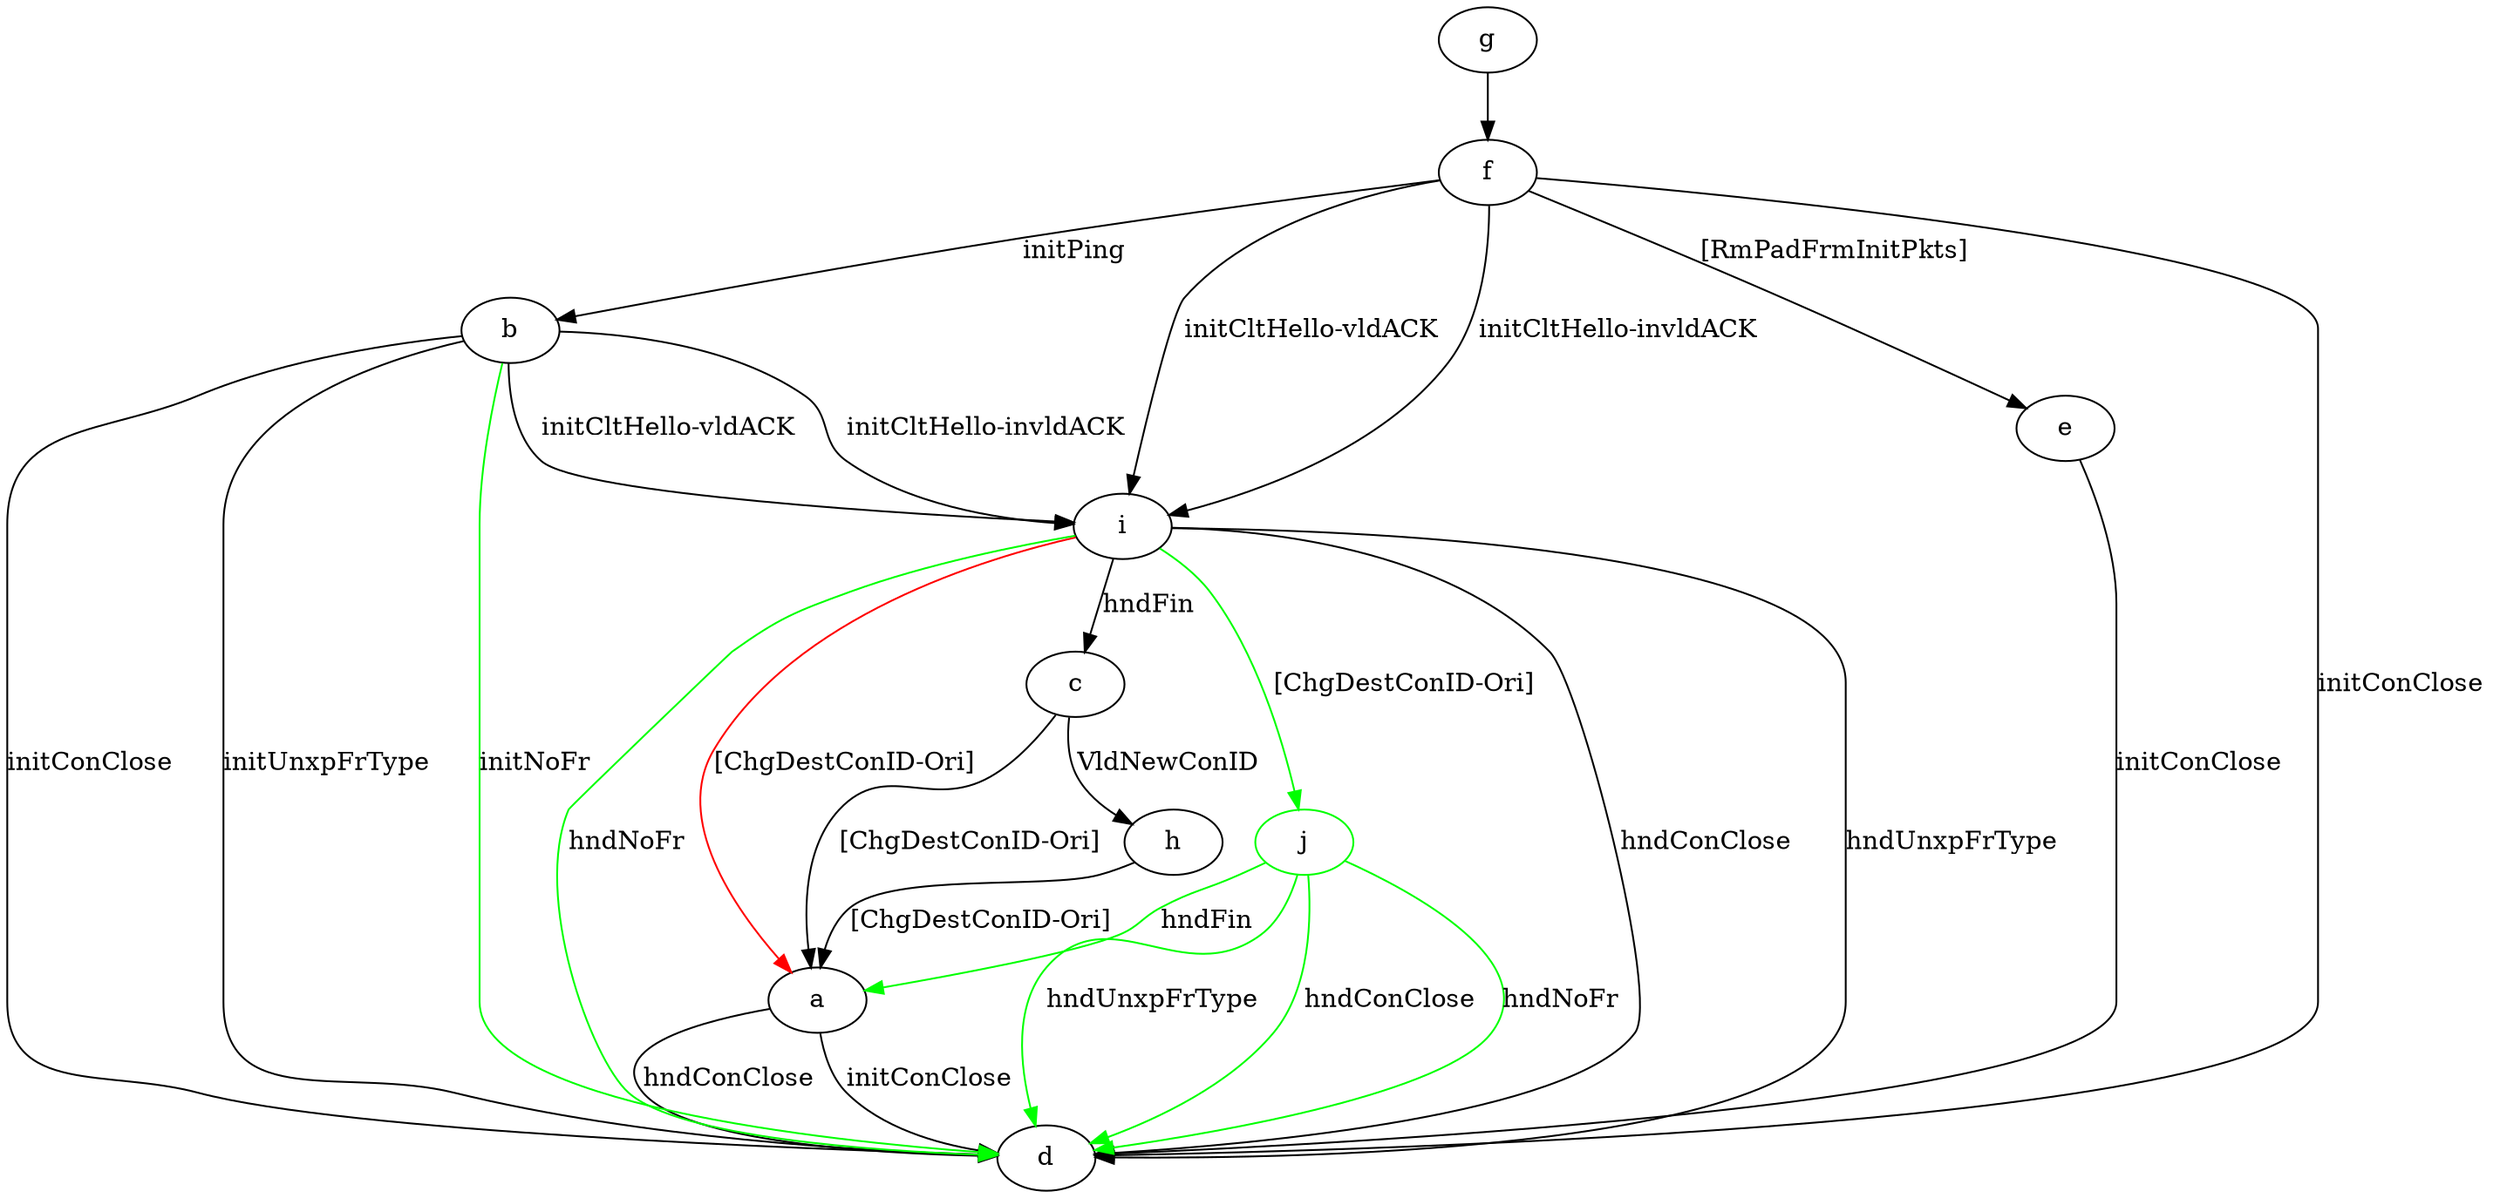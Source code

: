 digraph "" {
	a -> d	[key=0,
		label="initConClose "];
	a -> d	[key=1,
		label="hndConClose "];
	b -> d	[key=0,
		label="initConClose "];
	b -> d	[key=1,
		label="initUnxpFrType "];
	b -> d	[key=2,
		color=green,
		label="initNoFr "];
	b -> i	[key=0,
		label="initCltHello-vldACK "];
	b -> i	[key=1,
		label="initCltHello-invldACK "];
	c -> a	[key=0,
		label="[ChgDestConID-Ori] "];
	c -> h	[key=0,
		label="VldNewConID "];
	e -> d	[key=0,
		label="initConClose "];
	f -> b	[key=0,
		label="initPing "];
	f -> d	[key=0,
		label="initConClose "];
	f -> e	[key=0,
		label="[RmPadFrmInitPkts] "];
	f -> i	[key=0,
		label="initCltHello-vldACK "];
	f -> i	[key=1,
		label="initCltHello-invldACK "];
	g -> f	[key=0];
	h -> a	[key=0,
		label="[ChgDestConID-Ori] "];
	i -> a	[key=0,
		color=red,
		label="[ChgDestConID-Ori] "];
	i -> c	[key=0,
		label="hndFin "];
	i -> d	[key=0,
		label="hndConClose "];
	i -> d	[key=1,
		label="hndUnxpFrType "];
	i -> d	[key=2,
		color=green,
		label="hndNoFr "];
	j	[color=green];
	i -> j	[key=0,
		color=green,
		label="[ChgDestConID-Ori] "];
	j -> a	[key=0,
		color=green,
		label="hndFin "];
	j -> d	[key=0,
		color=green,
		label="hndConClose "];
	j -> d	[key=1,
		color=green,
		label="hndNoFr "];
	j -> d	[key=2,
		color=green,
		label="hndUnxpFrType "];
}
